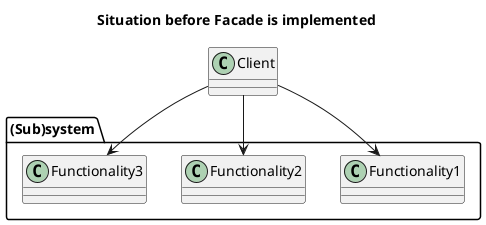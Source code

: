 @startuml facade-before

title Situation before Facade is implemented

class Client

package "(Sub)system" {
    class Functionality1
    class Functionality2
    class Functionality3
}

Client --> Functionality1
Client --> Functionality2
Client --> Functionality3

@enduml